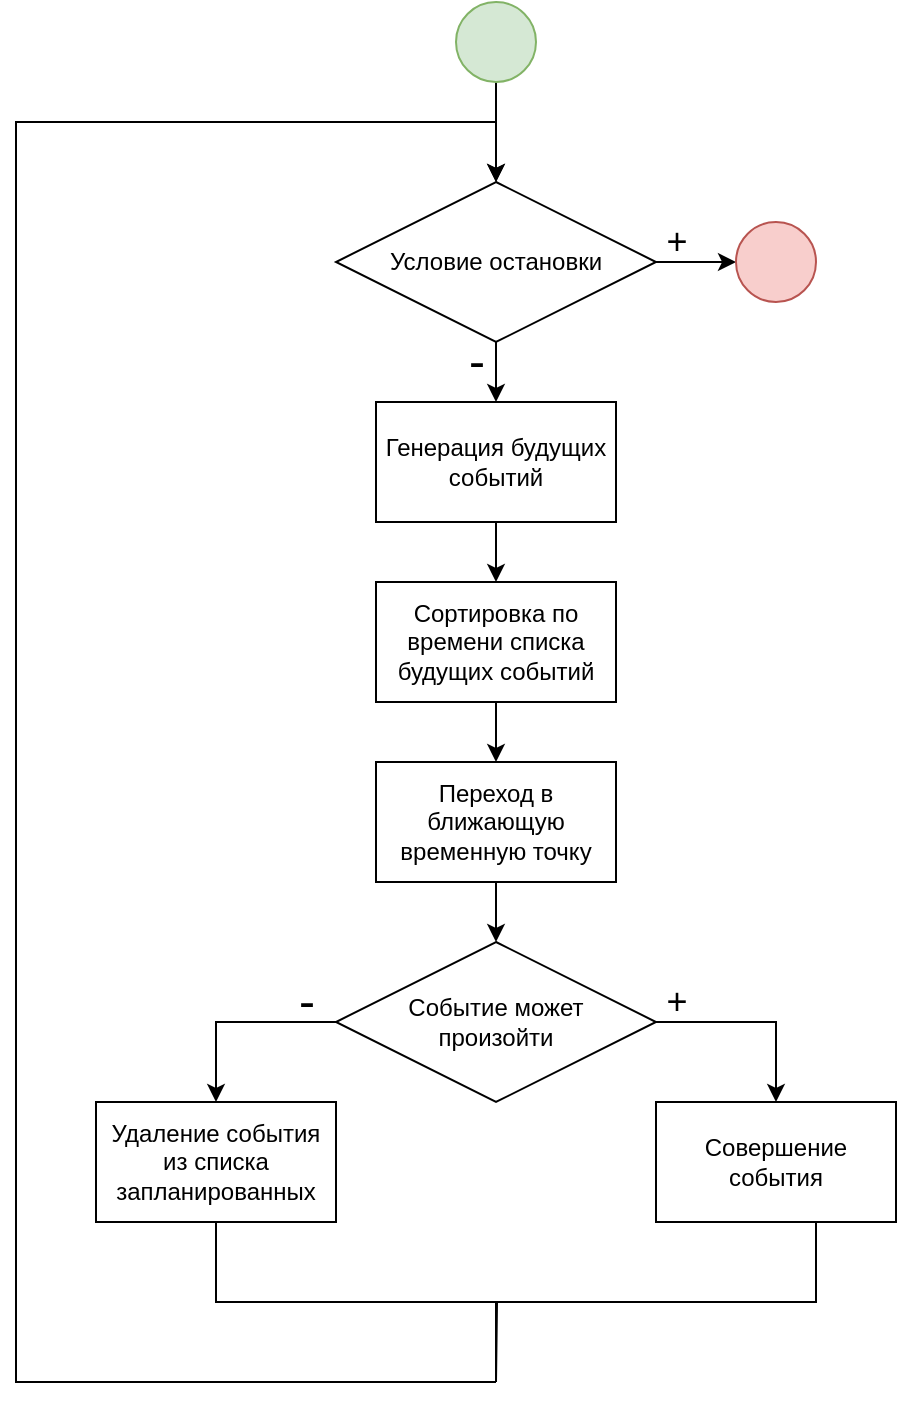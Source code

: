 <mxfile version="18.0.4" type="device"><diagram id="HY5iWtyAlZNha2gGx2_E" name="Страница 1"><mxGraphModel dx="1395" dy="886" grid="1" gridSize="10" guides="1" tooltips="1" connect="1" arrows="1" fold="1" page="1" pageScale="1" pageWidth="1600" pageHeight="1600" math="0" shadow="0"><root><mxCell id="0"/><mxCell id="1" parent="0"/><mxCell id="2nKeiiqq3zAB_BqlnuQ2-3" value="" style="edgeStyle=orthogonalEdgeStyle;rounded=0;orthogonalLoop=1;jettySize=auto;html=1;" edge="1" parent="1" source="2nKeiiqq3zAB_BqlnuQ2-1" target="2nKeiiqq3zAB_BqlnuQ2-2"><mxGeometry relative="1" as="geometry"/></mxCell><mxCell id="2nKeiiqq3zAB_BqlnuQ2-20" style="edgeStyle=orthogonalEdgeStyle;rounded=0;orthogonalLoop=1;jettySize=auto;html=1;exitX=0.5;exitY=0;exitDx=0;exitDy=0;fontSize=24;endArrow=none;endFill=0;startArrow=classic;startFill=1;" edge="1" parent="1" source="2nKeiiqq3zAB_BqlnuQ2-1"><mxGeometry relative="1" as="geometry"><mxPoint x="560" y="760" as="targetPoint"/><Array as="points"><mxPoint x="560" y="130"/><mxPoint x="320" y="130"/><mxPoint x="320" y="760"/></Array></mxGeometry></mxCell><mxCell id="2nKeiiqq3zAB_BqlnuQ2-23" style="edgeStyle=orthogonalEdgeStyle;rounded=0;orthogonalLoop=1;jettySize=auto;html=1;fontSize=24;startArrow=none;startFill=0;endArrow=classic;endFill=1;" edge="1" parent="1" source="2nKeiiqq3zAB_BqlnuQ2-1"><mxGeometry relative="1" as="geometry"><mxPoint x="680" y="200" as="targetPoint"/></mxGeometry></mxCell><mxCell id="2nKeiiqq3zAB_BqlnuQ2-1" value="Условие остановки" style="rhombus;whiteSpace=wrap;html=1;" vertex="1" parent="1"><mxGeometry x="480" y="160" width="160" height="80" as="geometry"/></mxCell><mxCell id="2nKeiiqq3zAB_BqlnuQ2-5" value="" style="edgeStyle=orthogonalEdgeStyle;rounded=0;orthogonalLoop=1;jettySize=auto;html=1;" edge="1" parent="1" source="2nKeiiqq3zAB_BqlnuQ2-2" target="2nKeiiqq3zAB_BqlnuQ2-4"><mxGeometry relative="1" as="geometry"/></mxCell><mxCell id="2nKeiiqq3zAB_BqlnuQ2-2" value="Генерация будущих событий" style="whiteSpace=wrap;html=1;" vertex="1" parent="1"><mxGeometry x="500" y="270" width="120" height="60" as="geometry"/></mxCell><mxCell id="2nKeiiqq3zAB_BqlnuQ2-7" value="" style="edgeStyle=orthogonalEdgeStyle;rounded=0;orthogonalLoop=1;jettySize=auto;html=1;" edge="1" parent="1" source="2nKeiiqq3zAB_BqlnuQ2-4" target="2nKeiiqq3zAB_BqlnuQ2-6"><mxGeometry relative="1" as="geometry"/></mxCell><mxCell id="2nKeiiqq3zAB_BqlnuQ2-4" value="Сортировка по времени списка будущих событий" style="whiteSpace=wrap;html=1;" vertex="1" parent="1"><mxGeometry x="500" y="360" width="120" height="60" as="geometry"/></mxCell><mxCell id="2nKeiiqq3zAB_BqlnuQ2-9" value="" style="edgeStyle=orthogonalEdgeStyle;rounded=0;orthogonalLoop=1;jettySize=auto;html=1;" edge="1" parent="1" source="2nKeiiqq3zAB_BqlnuQ2-6" target="2nKeiiqq3zAB_BqlnuQ2-8"><mxGeometry relative="1" as="geometry"/></mxCell><mxCell id="2nKeiiqq3zAB_BqlnuQ2-6" value="Переход в ближающую временную точку" style="whiteSpace=wrap;html=1;" vertex="1" parent="1"><mxGeometry x="500" y="450" width="120" height="60" as="geometry"/></mxCell><mxCell id="2nKeiiqq3zAB_BqlnuQ2-27" style="edgeStyle=orthogonalEdgeStyle;rounded=0;orthogonalLoop=1;jettySize=auto;html=1;exitX=0;exitY=0.5;exitDx=0;exitDy=0;entryX=0.5;entryY=0;entryDx=0;entryDy=0;fontSize=18;startArrow=none;startFill=0;endArrow=classic;endFill=1;" edge="1" parent="1" source="2nKeiiqq3zAB_BqlnuQ2-8" target="2nKeiiqq3zAB_BqlnuQ2-10"><mxGeometry relative="1" as="geometry"/></mxCell><mxCell id="2nKeiiqq3zAB_BqlnuQ2-28" style="edgeStyle=orthogonalEdgeStyle;rounded=0;orthogonalLoop=1;jettySize=auto;html=1;exitX=1;exitY=0.5;exitDx=0;exitDy=0;fontSize=18;startArrow=none;startFill=0;endArrow=classic;endFill=1;entryX=0.5;entryY=0;entryDx=0;entryDy=0;" edge="1" parent="1" source="2nKeiiqq3zAB_BqlnuQ2-8" target="2nKeiiqq3zAB_BqlnuQ2-13"><mxGeometry relative="1" as="geometry"><mxPoint x="660" y="600" as="targetPoint"/></mxGeometry></mxCell><mxCell id="2nKeiiqq3zAB_BqlnuQ2-8" value="Событие может &lt;br&gt;произойти" style="rhombus;whiteSpace=wrap;html=1;" vertex="1" parent="1"><mxGeometry x="480" y="540" width="160" height="80" as="geometry"/></mxCell><mxCell id="2nKeiiqq3zAB_BqlnuQ2-18" style="edgeStyle=orthogonalEdgeStyle;rounded=0;orthogonalLoop=1;jettySize=auto;html=1;fontSize=24;exitX=0.5;exitY=1;exitDx=0;exitDy=0;endArrow=none;endFill=0;" edge="1" parent="1" source="2nKeiiqq3zAB_BqlnuQ2-10"><mxGeometry relative="1" as="geometry"><mxPoint x="560" y="760" as="targetPoint"/></mxGeometry></mxCell><mxCell id="2nKeiiqq3zAB_BqlnuQ2-10" value="Удаление события из списка запланированных" style="whiteSpace=wrap;html=1;" vertex="1" parent="1"><mxGeometry x="360" y="620" width="120" height="60" as="geometry"/></mxCell><mxCell id="2nKeiiqq3zAB_BqlnuQ2-19" style="edgeStyle=orthogonalEdgeStyle;rounded=0;orthogonalLoop=1;jettySize=auto;html=1;fontSize=24;endArrow=none;endFill=0;" edge="1" parent="1" source="2nKeiiqq3zAB_BqlnuQ2-13"><mxGeometry relative="1" as="geometry"><mxPoint x="560" y="760" as="targetPoint"/><Array as="points"><mxPoint x="720" y="720"/><mxPoint x="560" y="720"/></Array></mxGeometry></mxCell><mxCell id="2nKeiiqq3zAB_BqlnuQ2-13" value="Совершение события" style="whiteSpace=wrap;html=1;" vertex="1" parent="1"><mxGeometry x="640" y="620" width="120" height="60" as="geometry"/></mxCell><mxCell id="2nKeiiqq3zAB_BqlnuQ2-16" value="&lt;font style=&quot;font-size: 24px;&quot;&gt;-&lt;/font&gt;" style="text;html=1;align=center;verticalAlign=middle;resizable=0;points=[];autosize=1;strokeColor=none;fillColor=none;" vertex="1" parent="1"><mxGeometry x="455" y="560" width="20" height="20" as="geometry"/></mxCell><mxCell id="2nKeiiqq3zAB_BqlnuQ2-17" value="&lt;font style=&quot;font-size: 18px;&quot;&gt;+&lt;/font&gt;" style="text;html=1;align=center;verticalAlign=middle;resizable=0;points=[];autosize=1;strokeColor=none;fillColor=none;" vertex="1" parent="1"><mxGeometry x="635" y="560" width="30" height="20" as="geometry"/></mxCell><mxCell id="2nKeiiqq3zAB_BqlnuQ2-22" value="" style="edgeStyle=orthogonalEdgeStyle;rounded=0;orthogonalLoop=1;jettySize=auto;html=1;fontSize=24;startArrow=none;startFill=0;endArrow=classic;endFill=1;" edge="1" parent="1" source="2nKeiiqq3zAB_BqlnuQ2-21" target="2nKeiiqq3zAB_BqlnuQ2-1"><mxGeometry relative="1" as="geometry"/></mxCell><mxCell id="2nKeiiqq3zAB_BqlnuQ2-21" value="" style="ellipse;whiteSpace=wrap;html=1;aspect=fixed;fontSize=24;fillColor=#d5e8d4;strokeColor=#82b366;" vertex="1" parent="1"><mxGeometry x="540" y="70" width="40" height="40" as="geometry"/></mxCell><mxCell id="2nKeiiqq3zAB_BqlnuQ2-24" value="" style="ellipse;whiteSpace=wrap;html=1;aspect=fixed;fontSize=24;fillColor=#f8cecc;strokeColor=#b85450;" vertex="1" parent="1"><mxGeometry x="680" y="180" width="40" height="40" as="geometry"/></mxCell><mxCell id="2nKeiiqq3zAB_BqlnuQ2-25" value="&lt;font style=&quot;font-size: 24px;&quot;&gt;-&lt;/font&gt;" style="text;html=1;align=center;verticalAlign=middle;resizable=0;points=[];autosize=1;strokeColor=none;fillColor=none;" vertex="1" parent="1"><mxGeometry x="540" y="240" width="20" height="20" as="geometry"/></mxCell><mxCell id="2nKeiiqq3zAB_BqlnuQ2-26" value="&lt;font style=&quot;font-size: 18px;&quot;&gt;+&lt;/font&gt;" style="text;html=1;align=center;verticalAlign=middle;resizable=0;points=[];autosize=1;strokeColor=none;fillColor=none;" vertex="1" parent="1"><mxGeometry x="635" y="180" width="30" height="20" as="geometry"/></mxCell></root></mxGraphModel></diagram></mxfile>